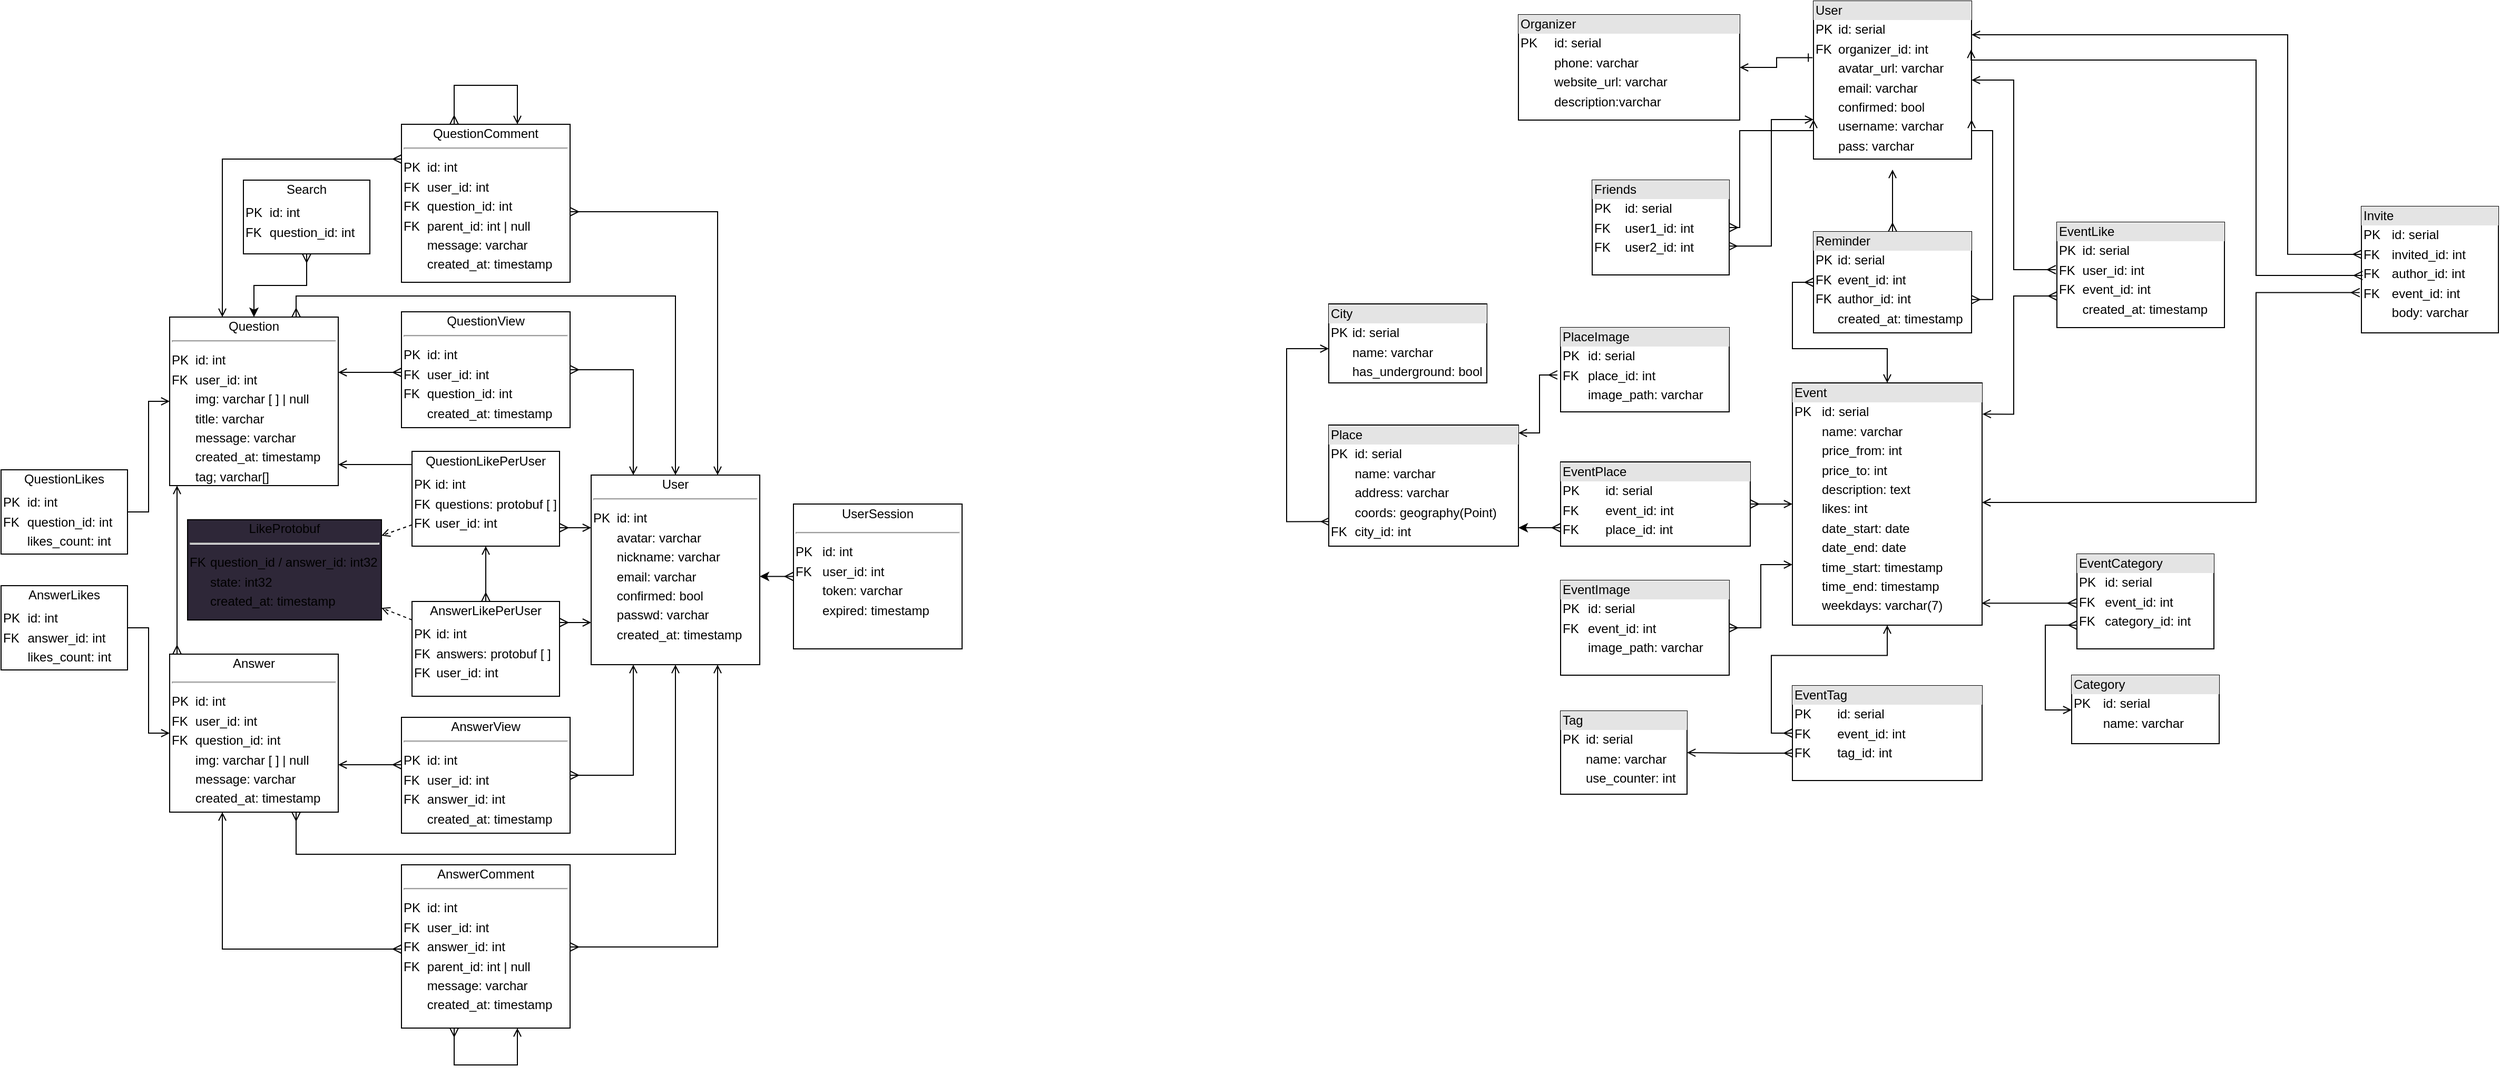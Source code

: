 <mxfile>
    <diagram id="Z2NH9QgplLm-bh9jb7h5" name="Page-1">
        <mxGraphModel dx="2248" dy="704" grid="0" gridSize="10" guides="1" tooltips="1" connect="1" arrows="1" fold="1" page="0" pageScale="1" pageWidth="827" pageHeight="1169" math="0" shadow="0">
            <root>
                <mxCell id="0"/>
                <mxCell id="1" parent="0"/>
                <mxCell id="UORpx-JSa-M0o2mjyyYB-40" style="edgeStyle=orthogonalEdgeStyle;rounded=0;orthogonalLoop=1;jettySize=auto;html=1;entryX=0;entryY=0.75;entryDx=0;entryDy=0;startArrow=ERmany;startFill=0;endArrow=open;endFill=0;exitX=0.994;exitY=0.696;exitDx=0;exitDy=0;labelBackgroundColor=none;fontColor=default;exitPerimeter=0;" parent="1" source="UORpx-JSa-M0o2mjyyYB-35" target="UORpx-JSa-M0o2mjyyYB-1" edge="1">
                    <mxGeometry relative="1" as="geometry">
                        <mxPoint x="1280" y="10" as="sourcePoint"/>
                    </mxGeometry>
                </mxCell>
                <mxCell id="UORpx-JSa-M0o2mjyyYB-1" value="&lt;div style=&quot;box-sizing:border-box;width:100%;background:#e4e4e4;padding:2px;&quot;&gt;User&lt;br&gt;&lt;/div&gt;&lt;table style=&quot;width:100%;font-size:1em;&quot; cellspacing=&quot;0&quot; cellpadding=&quot;2&quot;&gt;&lt;tbody&gt;&lt;tr&gt;&lt;td&gt;PK&lt;/td&gt;&lt;td&gt;id: serial&lt;br&gt;&lt;/td&gt;&lt;/tr&gt;&lt;tr&gt;&lt;td&gt;FK&lt;br&gt;&lt;/td&gt;&lt;td&gt;organizer_id: int&lt;br&gt;&lt;/td&gt;&lt;/tr&gt;&lt;tr&gt;&lt;td&gt;&lt;br&gt;&lt;/td&gt;&lt;td&gt;avatar_url: varchar&lt;br&gt;&lt;/td&gt;&lt;/tr&gt;&lt;tr&gt;&lt;td&gt;&lt;br&gt;&lt;/td&gt;&lt;td&gt;email: varchar&lt;br&gt;&lt;/td&gt;&lt;/tr&gt;&lt;tr&gt;&lt;td&gt;&lt;br&gt;&lt;/td&gt;&lt;td&gt;confirmed: bool&amp;nbsp;&lt;br&gt;&lt;/td&gt;&lt;/tr&gt;&lt;tr&gt;&lt;td&gt;&lt;br&gt;&lt;/td&gt;&lt;td&gt;username: varchar&lt;br&gt;&lt;/td&gt;&lt;/tr&gt;&lt;tr&gt;&lt;td&gt;&lt;span style=&quot;&quot;&gt; &lt;/span&gt;&lt;br&gt;&lt;/td&gt;&lt;td&gt;pass: varchar&lt;br&gt;&lt;/td&gt;&lt;/tr&gt;&lt;tr&gt;&lt;td&gt;&lt;/td&gt;&lt;td&gt;registered: timestamp&lt;/td&gt;&lt;/tr&gt;&lt;/tbody&gt;&lt;/table&gt;" style="verticalAlign=top;align=left;overflow=fill;html=1;rounded=0;glass=0;labelBackgroundColor=none;" parent="1" vertex="1">
                    <mxGeometry x="880" y="20" width="150" height="150" as="geometry"/>
                </mxCell>
                <mxCell id="UORpx-JSa-M0o2mjyyYB-15" style="edgeStyle=orthogonalEdgeStyle;rounded=0;orthogonalLoop=1;jettySize=auto;html=1;startArrow=ERmany;startFill=0;endArrow=open;endFill=0;labelBackgroundColor=none;fontColor=default;exitX=0.006;exitY=0.797;exitDx=0;exitDy=0;exitPerimeter=0;" parent="1" source="UORpx-JSa-M0o2mjyyYB-9" target="UORpx-JSa-M0o2mjyyYB-2" edge="1">
                    <mxGeometry relative="1" as="geometry">
                        <mxPoint x="580" y="360" as="sourcePoint"/>
                        <Array as="points">
                            <mxPoint x="380" y="514"/>
                            <mxPoint x="380" y="350"/>
                        </Array>
                    </mxGeometry>
                </mxCell>
                <mxCell id="UORpx-JSa-M0o2mjyyYB-2" value="&lt;div style=&quot;box-sizing:border-box;width:100%;background:#e4e4e4;padding:2px;&quot;&gt;City&lt;br&gt;&lt;/div&gt;&lt;table style=&quot;width:100%;font-size:1em;&quot; cellspacing=&quot;0&quot; cellpadding=&quot;2&quot;&gt;&lt;tbody&gt;&lt;tr&gt;&lt;td&gt;PK&lt;/td&gt;&lt;td&gt;id: serial&lt;br&gt;&lt;/td&gt;&lt;/tr&gt;&lt;tr&gt;&lt;td&gt;&lt;br&gt;&lt;/td&gt;&lt;td&gt;name: varchar&lt;br&gt;&lt;/td&gt;&lt;/tr&gt;&lt;tr&gt;&lt;td&gt;&lt;/td&gt;&lt;td&gt;has_underground: bool&lt;/td&gt;&lt;/tr&gt;&lt;/tbody&gt;&lt;/table&gt;" style="verticalAlign=top;align=left;overflow=fill;html=1;labelBackgroundColor=none;rounded=0;" parent="1" vertex="1">
                    <mxGeometry x="420" y="307.5" width="150" height="75" as="geometry"/>
                </mxCell>
                <mxCell id="UORpx-JSa-M0o2mjyyYB-3" value="&lt;div style=&quot;box-sizing:border-box;width:100%;background:#e4e4e4;padding:2px;&quot;&gt;Event&lt;br&gt;&lt;/div&gt;&lt;table style=&quot;width:100%;font-size:1em;&quot; cellspacing=&quot;0&quot; cellpadding=&quot;2&quot;&gt;&lt;tbody&gt;&lt;tr&gt;&lt;td&gt;PK&lt;/td&gt;&lt;td&gt;id: serial&lt;br&gt;&lt;/td&gt;&lt;/tr&gt;&lt;tr&gt;&lt;td&gt;&lt;/td&gt;&lt;td&gt;name: varchar&lt;br&gt;&lt;/td&gt;&lt;/tr&gt;&lt;tr&gt;&lt;td&gt;&lt;br&gt;&lt;/td&gt;&lt;td&gt;price_from: int&lt;/td&gt;&lt;/tr&gt;&lt;tr&gt;&lt;td&gt;&lt;br&gt;&lt;/td&gt;&lt;td&gt;price_to: int&lt;/td&gt;&lt;/tr&gt;&lt;tr&gt;&lt;td&gt;&lt;br&gt;&lt;/td&gt;&lt;td&gt;description: text&lt;br&gt;&lt;/td&gt;&lt;/tr&gt;&lt;tr&gt;&lt;td&gt;&lt;br&gt;&lt;/td&gt;&lt;td&gt;likes: int&lt;/td&gt;&lt;/tr&gt;&lt;tr&gt;&lt;td&gt;&lt;br&gt;&lt;/td&gt;&lt;td&gt;date_start: date&lt;/td&gt;&lt;/tr&gt;&lt;tr&gt;&lt;td&gt;&lt;br&gt;&lt;/td&gt;&lt;td&gt;date_end: date&lt;/td&gt;&lt;/tr&gt;&lt;tr&gt;&lt;td&gt;&lt;br&gt;&lt;/td&gt;&lt;td&gt;time_start: timestamp&lt;br&gt;&lt;/td&gt;&lt;/tr&gt;&lt;tr&gt;&lt;td&gt;&lt;br&gt;&lt;/td&gt;&lt;td&gt;time_end: timestamp&lt;br&gt;&lt;/td&gt;&lt;/tr&gt;&lt;tr&gt;&lt;td&gt;&lt;br&gt;&lt;/td&gt;&lt;td&gt;weekdays: varchar(7)&lt;br&gt;&lt;br&gt;&lt;/td&gt;&lt;/tr&gt;&lt;/tbody&gt;&lt;/table&gt;" style="verticalAlign=top;align=left;overflow=fill;html=1;labelBackgroundColor=none;rounded=0;" parent="1" vertex="1">
                    <mxGeometry x="860" y="382.5" width="180" height="230" as="geometry"/>
                </mxCell>
                <mxCell id="UORpx-JSa-M0o2mjyyYB-5" value="&lt;div style=&quot;box-sizing:border-box;width:100%;background:#e4e4e4;padding:2px;&quot;&gt;Tag&lt;br&gt;&lt;/div&gt;&lt;table style=&quot;width:100%;font-size:1em;&quot; cellspacing=&quot;0&quot; cellpadding=&quot;2&quot;&gt;&lt;tbody&gt;&lt;tr&gt;&lt;td&gt;PK&lt;/td&gt;&lt;td&gt;id: serial&lt;/td&gt;&lt;/tr&gt;&lt;tr&gt;&lt;td&gt;&lt;br&gt;&lt;/td&gt;&lt;td&gt;name: varchar&lt;br&gt;&lt;/td&gt;&lt;/tr&gt;&lt;tr&gt;&lt;td&gt;&lt;/td&gt;&lt;td&gt;use_counter: int&lt;/td&gt;&lt;/tr&gt;&lt;/tbody&gt;&lt;/table&gt;" style="verticalAlign=top;align=left;overflow=fill;html=1;labelBackgroundColor=none;rounded=0;" parent="1" vertex="1">
                    <mxGeometry x="640" y="694" width="120" height="79" as="geometry"/>
                </mxCell>
                <mxCell id="UORpx-JSa-M0o2mjyyYB-8" style="edgeStyle=orthogonalEdgeStyle;rounded=0;orthogonalLoop=1;jettySize=auto;html=1;endArrow=open;endFill=0;startArrow=ERmany;startFill=0;labelBackgroundColor=none;fontColor=default;exitX=0.002;exitY=0.711;exitDx=0;exitDy=0;exitPerimeter=0;" parent="1" source="UORpx-JSa-M0o2mjyyYB-6" target="UORpx-JSa-M0o2mjyyYB-5" edge="1">
                    <mxGeometry relative="1" as="geometry">
                        <mxPoint x="790" y="730" as="targetPoint"/>
                    </mxGeometry>
                </mxCell>
                <mxCell id="AmGJuAJiY_MiMAhc_wEO-8" style="edgeStyle=orthogonalEdgeStyle;rounded=0;orthogonalLoop=1;jettySize=auto;html=1;entryX=0.5;entryY=1;entryDx=0;entryDy=0;startArrow=ERmany;startFill=0;endArrow=open;endFill=0;labelBackgroundColor=none;fontColor=default;exitX=0;exitY=0.5;exitDx=0;exitDy=0;" parent="1" source="UORpx-JSa-M0o2mjyyYB-6" target="UORpx-JSa-M0o2mjyyYB-3" edge="1">
                    <mxGeometry relative="1" as="geometry"/>
                </mxCell>
                <mxCell id="UORpx-JSa-M0o2mjyyYB-6" value="&lt;div style=&quot;box-sizing:border-box;width:100%;background:#e4e4e4;padding:2px;&quot;&gt;EventTag&lt;br&gt;&lt;/div&gt;&lt;table style=&quot;width:100%;font-size:1em;&quot; cellspacing=&quot;0&quot; cellpadding=&quot;2&quot;&gt;&lt;tbody&gt;&lt;tr&gt;&lt;td&gt;PK&lt;/td&gt;&lt;td&gt;id: serial&lt;/td&gt;&lt;/tr&gt;&lt;tr&gt;&lt;td&gt;FK&lt;br&gt;&lt;/td&gt;&lt;td&gt;event_id: int&lt;br&gt;&lt;/td&gt;&lt;/tr&gt;&lt;tr&gt;&lt;td&gt;FK&lt;/td&gt;&lt;td&gt;tag_id: int&lt;br&gt;&lt;/td&gt;&lt;/tr&gt;&lt;/tbody&gt;&lt;/table&gt;" style="verticalAlign=top;align=left;overflow=fill;html=1;labelBackgroundColor=none;rounded=0;" parent="1" vertex="1">
                    <mxGeometry x="860" y="670" width="180" height="90" as="geometry"/>
                </mxCell>
                <mxCell id="UORpx-JSa-M0o2mjyyYB-9" value="&lt;div style=&quot;box-sizing:border-box;width:100%;background:#e4e4e4;padding:2px;&quot;&gt;Place&lt;br&gt;&lt;/div&gt;&lt;table style=&quot;width:100%;font-size:1em;&quot; cellspacing=&quot;0&quot; cellpadding=&quot;2&quot;&gt;&lt;tbody&gt;&lt;tr&gt;&lt;td&gt;PK&lt;/td&gt;&lt;td&gt;id: serial&lt;br&gt;&lt;/td&gt;&lt;/tr&gt;&lt;tr&gt;&lt;td&gt;&lt;br&gt;&lt;/td&gt;&lt;td&gt;name: varchar&lt;br&gt;&lt;/td&gt;&lt;/tr&gt;&lt;tr&gt;&lt;td&gt;&lt;br&gt;&lt;/td&gt;&lt;td&gt;address: varchar&lt;/td&gt;&lt;/tr&gt;&lt;tr&gt;&lt;td&gt;&lt;br&gt;&lt;/td&gt;&lt;td&gt;coords: geography(Point)&lt;/td&gt;&lt;/tr&gt;&lt;tr&gt;&lt;td&gt;FK&lt;/td&gt;&lt;td&gt;city_id: int&lt;br&gt;&lt;/td&gt;&lt;/tr&gt;&lt;/tbody&gt;&lt;/table&gt;" style="verticalAlign=top;align=left;overflow=fill;html=1;labelBackgroundColor=none;rounded=0;" parent="1" vertex="1">
                    <mxGeometry x="420" y="422.5" width="180" height="115" as="geometry"/>
                </mxCell>
                <mxCell id="UORpx-JSa-M0o2mjyyYB-12" style="edgeStyle=orthogonalEdgeStyle;rounded=0;orthogonalLoop=1;jettySize=auto;html=1;startArrow=ERmany;startFill=0;endArrow=open;endFill=0;labelBackgroundColor=none;fontColor=default;" parent="1" source="UORpx-JSa-M0o2mjyyYB-11" target="UORpx-JSa-M0o2mjyyYB-3" edge="1">
                    <mxGeometry relative="1" as="geometry">
                        <mxPoint x="860" y="498" as="targetPoint"/>
                        <Array as="points">
                            <mxPoint x="810" y="500"/>
                            <mxPoint x="810" y="500"/>
                        </Array>
                    </mxGeometry>
                </mxCell>
                <mxCell id="Lz2GWnVhdq5nOnWj7WOb-3" style="edgeStyle=orthogonalEdgeStyle;rounded=0;orthogonalLoop=1;jettySize=auto;html=1;startArrow=ERmany;startFill=0;" parent="1" source="UORpx-JSa-M0o2mjyyYB-11" target="UORpx-JSa-M0o2mjyyYB-9" edge="1">
                    <mxGeometry relative="1" as="geometry">
                        <Array as="points">
                            <mxPoint x="630" y="520"/>
                            <mxPoint x="630" y="520"/>
                        </Array>
                    </mxGeometry>
                </mxCell>
                <mxCell id="UORpx-JSa-M0o2mjyyYB-11" value="&lt;div style=&quot;box-sizing:border-box;width:100%;background:#e4e4e4;padding:2px;&quot;&gt;EventPlace&lt;br&gt;&lt;/div&gt;&lt;table style=&quot;width:100%;font-size:1em;&quot; cellspacing=&quot;0&quot; cellpadding=&quot;2&quot;&gt;&lt;tbody&gt;&lt;tr&gt;&lt;td&gt;PK&lt;/td&gt;&lt;td&gt;id: serial&lt;br&gt;&lt;/td&gt;&lt;/tr&gt;&lt;tr&gt;&lt;td&gt;FK&lt;/td&gt;&lt;td&gt;event_id: int&lt;/td&gt;&lt;/tr&gt;&lt;tr&gt;&lt;td&gt;FK&lt;br&gt;&lt;/td&gt;&lt;td&gt;place_id: int&lt;/td&gt;&lt;/tr&gt;&lt;/tbody&gt;&lt;/table&gt;" style="verticalAlign=top;align=left;overflow=fill;html=1;labelBackgroundColor=none;rounded=0;" parent="1" vertex="1">
                    <mxGeometry x="640" y="457.5" width="180" height="80" as="geometry"/>
                </mxCell>
                <mxCell id="UORpx-JSa-M0o2mjyyYB-29" style="edgeStyle=orthogonalEdgeStyle;rounded=0;orthogonalLoop=1;jettySize=auto;html=1;startArrow=ERone;startFill=0;endArrow=open;endFill=0;labelBackgroundColor=none;fontColor=default;exitX=-0.006;exitY=0.358;exitDx=0;exitDy=0;exitPerimeter=0;" parent="1" source="UORpx-JSa-M0o2mjyyYB-1" target="UORpx-JSa-M0o2mjyyYB-16" edge="1">
                    <mxGeometry relative="1" as="geometry">
                        <mxPoint x="860" y="80" as="sourcePoint"/>
                    </mxGeometry>
                </mxCell>
                <mxCell id="UORpx-JSa-M0o2mjyyYB-16" value="&lt;div style=&quot;box-sizing:border-box;width:100%;background:#e4e4e4;padding:2px;&quot;&gt;Organizer&lt;br&gt;&lt;/div&gt;&lt;table style=&quot;width:100%;font-size:1em;&quot; cellspacing=&quot;0&quot; cellpadding=&quot;2&quot;&gt;&lt;tbody&gt;&lt;tr&gt;&lt;td&gt;PK&lt;/td&gt;&lt;td&gt;id: serial&lt;/td&gt;&lt;/tr&gt;&lt;tr&gt;&lt;td&gt;&lt;br&gt;&lt;/td&gt;&lt;td&gt;phone: varchar&lt;br&gt;&lt;/td&gt;&lt;/tr&gt;&lt;tr&gt;&lt;td&gt;&lt;br&gt;&lt;/td&gt;&lt;td&gt;website_url: varchar&lt;br&gt;&lt;/td&gt;&lt;/tr&gt;&lt;tr&gt;&lt;td&gt;&lt;br&gt;&lt;/td&gt;&lt;td&gt;description:varchar&lt;/td&gt;&lt;/tr&gt;&lt;/tbody&gt;&lt;/table&gt;" style="verticalAlign=top;align=left;overflow=fill;html=1;rounded=0;glass=0;labelBackgroundColor=none;" parent="1" vertex="1">
                    <mxGeometry x="600" y="33" width="210" height="100" as="geometry"/>
                </mxCell>
                <mxCell id="UORpx-JSa-M0o2mjyyYB-33" style="edgeStyle=orthogonalEdgeStyle;rounded=0;orthogonalLoop=1;jettySize=auto;html=1;startArrow=ERmany;startFill=0;endArrow=open;endFill=0;exitX=0.002;exitY=0.362;exitDx=0;exitDy=0;labelBackgroundColor=none;fontColor=default;exitPerimeter=0;" parent="1" edge="1">
                    <mxGeometry relative="1" as="geometry">
                        <Array as="points">
                            <mxPoint x="1330" y="260"/>
                            <mxPoint x="1330" y="52"/>
                        </Array>
                        <mxPoint x="1030" y="52" as="targetPoint"/>
                        <mxPoint x="1400.26" y="260.44" as="sourcePoint"/>
                    </mxGeometry>
                </mxCell>
                <mxCell id="Kl-gtqgIzLDtvakjl0mN-1" style="edgeStyle=elbowEdgeStyle;rounded=0;orthogonalLoop=1;jettySize=auto;elbow=vertical;html=1;exitX=0.5;exitY=1;exitDx=0;exitDy=0;labelBackgroundColor=none;fontColor=default;" parent="1" source="UORpx-JSa-M0o2mjyyYB-32" edge="1">
                    <mxGeometry relative="1" as="geometry"/>
                </mxCell>
                <mxCell id="UAKl89XG-aECr-oeHmfS-2" style="edgeStyle=orthogonalEdgeStyle;rounded=0;orthogonalLoop=1;jettySize=auto;html=1;endArrow=open;endFill=0;startArrow=ERmany;startFill=0;exitX=-0.012;exitY=0.69;exitDx=0;exitDy=0;exitPerimeter=0;" parent="1" edge="1">
                    <mxGeometry relative="1" as="geometry">
                        <mxPoint x="1040" y="496.0" as="targetPoint"/>
                        <mxPoint x="1398.44" y="296.8" as="sourcePoint"/>
                        <Array as="points">
                            <mxPoint x="1300" y="297"/>
                            <mxPoint x="1300" y="496"/>
                        </Array>
                    </mxGeometry>
                </mxCell>
                <mxCell id="UORpx-JSa-M0o2mjyyYB-32" value="&lt;div style=&quot;box-sizing:border-box;width:100%;background:#e4e4e4;padding:2px;&quot;&gt;Invite&lt;br&gt;&lt;/div&gt;&lt;table style=&quot;width:100%;font-size:1em;&quot; cellspacing=&quot;0&quot; cellpadding=&quot;2&quot;&gt;&lt;tbody&gt;&lt;tr&gt;&lt;td&gt;PK&lt;/td&gt;&lt;td&gt;id: serial&lt;br&gt;&lt;/td&gt;&lt;/tr&gt;&lt;tr&gt;&lt;td&gt;&lt;span style=&quot;&quot;&gt;&lt;/span&gt;FK&lt;/td&gt;&lt;td&gt;invited_id: int&lt;br&gt;&lt;/td&gt;&lt;/tr&gt;&lt;tr&gt;&lt;td&gt;FK&lt;/td&gt;&lt;td&gt;author_id: int&lt;br&gt;&lt;/td&gt;&lt;/tr&gt;&lt;tr&gt;&lt;td&gt;FK&lt;br&gt;&lt;/td&gt;&lt;td&gt;event_id: int&lt;br&gt;&lt;/td&gt;&lt;/tr&gt;&lt;tr&gt;&lt;td&gt;&lt;br&gt;&lt;/td&gt;&lt;td&gt;body: varchar&lt;/td&gt;&lt;/tr&gt;&lt;tr&gt;&lt;td&gt;&lt;/td&gt;&lt;td&gt;&lt;br&gt;&lt;/td&gt;&lt;/tr&gt;&lt;/tbody&gt;&lt;/table&gt;" style="verticalAlign=top;align=left;overflow=fill;html=1;rounded=0;glass=0;labelBackgroundColor=none;" parent="1" vertex="1">
                    <mxGeometry x="1400" y="215" width="130" height="120" as="geometry"/>
                </mxCell>
                <mxCell id="UORpx-JSa-M0o2mjyyYB-35" value="&lt;div style=&quot;box-sizing:border-box;width:100%;background:#e4e4e4;padding:2px;&quot;&gt;Friends&lt;br&gt;&lt;/div&gt;&lt;table style=&quot;width:100%;font-size:1em;&quot; cellspacing=&quot;0&quot; cellpadding=&quot;2&quot;&gt;&lt;tbody&gt;&lt;tr&gt;&lt;td&gt;PK&lt;/td&gt;&lt;td&gt;id: serial&lt;br&gt;&lt;/td&gt;&lt;/tr&gt;&lt;tr&gt;&lt;td&gt;FK&lt;/td&gt;&lt;td&gt;user1_id: int&lt;br&gt;&lt;/td&gt;&lt;/tr&gt;&lt;tr&gt;&lt;td&gt;FK&lt;/td&gt;&lt;td&gt;user2_id: int&lt;br&gt;&lt;/td&gt;&lt;/tr&gt;&lt;/tbody&gt;&lt;/table&gt;" style="verticalAlign=top;align=left;overflow=fill;html=1;rounded=0;glass=0;labelBackgroundColor=none;" parent="1" vertex="1">
                    <mxGeometry x="670" y="190" width="130" height="90" as="geometry"/>
                </mxCell>
                <mxCell id="UORpx-JSa-M0o2mjyyYB-45" style="rounded=0;orthogonalLoop=1;jettySize=auto;html=1;startArrow=ERmany;startFill=0;endArrow=open;endFill=0;exitX=0.5;exitY=0;exitDx=0;exitDy=0;edgeStyle=orthogonalEdgeStyle;labelBackgroundColor=none;fontColor=default;" parent="1" source="UORpx-JSa-M0o2mjyyYB-44" edge="1">
                    <mxGeometry relative="1" as="geometry">
                        <mxPoint x="955" y="180" as="targetPoint"/>
                        <Array as="points">
                            <mxPoint x="955" y="180"/>
                        </Array>
                    </mxGeometry>
                </mxCell>
                <mxCell id="UORpx-JSa-M0o2mjyyYB-44" value="&lt;div style=&quot;box-sizing:border-box;width:100%;background:#e4e4e4;padding:2px;&quot;&gt;Reminder&lt;br&gt;&lt;/div&gt;&lt;table style=&quot;width:100%;font-size:1em;&quot; cellspacing=&quot;0&quot; cellpadding=&quot;2&quot;&gt;&lt;tbody&gt;&lt;tr&gt;&lt;td&gt;PK&lt;/td&gt;&lt;td&gt;id: serial&lt;br&gt;&lt;/td&gt;&lt;/tr&gt;&lt;tr&gt;&lt;td&gt;&lt;span style=&quot;&quot;&gt;&lt;/span&gt;FK&lt;/td&gt;&lt;td&gt;event_id: int&lt;br&gt;&lt;/td&gt;&lt;/tr&gt;&lt;tr&gt;&lt;td&gt;FK&lt;/td&gt;&lt;td&gt;author_id: int&lt;br&gt;&lt;/td&gt;&lt;/tr&gt;&lt;tr&gt;&lt;td&gt;&lt;br&gt;&lt;/td&gt;&lt;td&gt;created_at: timestamp&lt;br&gt;&lt;/td&gt;&lt;/tr&gt;&lt;/tbody&gt;&lt;/table&gt;" style="verticalAlign=top;align=left;overflow=fill;html=1;rounded=0;glass=0;labelBackgroundColor=none;" parent="1" vertex="1">
                    <mxGeometry x="880" y="239" width="150" height="96" as="geometry"/>
                </mxCell>
                <mxCell id="SqX-natfKb1UP9LNarqj-1" value="&lt;div style=&quot;box-sizing:border-box;width:100%;background:#e4e4e4;padding:2px;&quot;&gt;Category&lt;/div&gt;&lt;table style=&quot;width:100%;font-size:1em;&quot; cellspacing=&quot;0&quot; cellpadding=&quot;2&quot;&gt;&lt;tbody&gt;&lt;tr&gt;&lt;td&gt;PK&lt;/td&gt;&lt;td&gt;id: serial&lt;/td&gt;&lt;/tr&gt;&lt;tr&gt;&lt;td&gt;&lt;br&gt;&lt;/td&gt;&lt;td&gt;name: varchar&lt;br&gt;&lt;br&gt;&lt;/td&gt;&lt;/tr&gt;&lt;tr&gt;&lt;td&gt;&lt;/td&gt;&lt;td&gt;&lt;br&gt;&lt;/td&gt;&lt;/tr&gt;&lt;/tbody&gt;&lt;/table&gt;" style="verticalAlign=top;align=left;overflow=fill;html=1;labelBackgroundColor=none;rounded=0;" parent="1" vertex="1">
                    <mxGeometry x="1125" y="660" width="140" height="65" as="geometry"/>
                </mxCell>
                <mxCell id="SqX-natfKb1UP9LNarqj-4" value="&lt;div style=&quot;box-sizing:border-box;width:100%;background:#e4e4e4;padding:2px;&quot;&gt;EventLike&lt;br&gt;&lt;/div&gt;&lt;table style=&quot;width:100%;font-size:1em;&quot; cellspacing=&quot;0&quot; cellpadding=&quot;2&quot;&gt;&lt;tbody&gt;&lt;tr&gt;&lt;td&gt;PK&lt;/td&gt;&lt;td&gt;id: serial&lt;br&gt;&lt;/td&gt;&lt;/tr&gt;&lt;tr&gt;&lt;td&gt;FK&lt;span style=&quot;&quot;&gt; &lt;/span&gt;&lt;br&gt;&lt;/td&gt;&lt;td&gt;user_id: int&lt;br&gt;&lt;/td&gt;&lt;/tr&gt;&lt;tr&gt;&lt;td&gt;FK&lt;/td&gt;&lt;td&gt;event_id: int&lt;br&gt;&lt;/td&gt;&lt;/tr&gt;&lt;tr&gt;&lt;td&gt;&lt;/td&gt;&lt;td&gt;created_at: timestamp&lt;/td&gt;&lt;/tr&gt;&lt;/tbody&gt;&lt;/table&gt;" style="verticalAlign=top;align=left;overflow=fill;html=1;rounded=0;glass=0;labelBackgroundColor=none;" parent="1" vertex="1">
                    <mxGeometry x="1111" y="230" width="159" height="100" as="geometry"/>
                </mxCell>
                <mxCell id="SqX-natfKb1UP9LNarqj-6" style="rounded=0;orthogonalLoop=1;jettySize=auto;html=1;startArrow=ERmany;startFill=0;endArrow=open;endFill=0;edgeStyle=orthogonalEdgeStyle;labelBackgroundColor=none;fontColor=default;" parent="1" target="UORpx-JSa-M0o2mjyyYB-1" edge="1">
                    <mxGeometry relative="1" as="geometry">
                        <mxPoint x="1025" y="107.5" as="targetPoint"/>
                        <mxPoint x="1110" y="275" as="sourcePoint"/>
                        <Array as="points">
                            <mxPoint x="1070" y="275"/>
                            <mxPoint x="1070" y="95"/>
                        </Array>
                    </mxGeometry>
                </mxCell>
                <mxCell id="SqX-natfKb1UP9LNarqj-7" style="rounded=0;orthogonalLoop=1;jettySize=auto;html=1;startArrow=ERmany;startFill=0;endArrow=open;endFill=0;labelBackgroundColor=none;fontColor=default;exitX=0;exitY=0.7;exitDx=0;exitDy=0;exitPerimeter=0;entryX=1.002;entryY=0.129;entryDx=0;entryDy=0;entryPerimeter=0;edgeStyle=orthogonalEdgeStyle;" parent="1" source="SqX-natfKb1UP9LNarqj-4" target="UORpx-JSa-M0o2mjyyYB-3" edge="1">
                    <mxGeometry relative="1" as="geometry">
                        <mxPoint x="1465" y="343" as="sourcePoint"/>
                        <mxPoint x="1090" y="410" as="targetPoint"/>
                        <Array as="points">
                            <mxPoint x="1070" y="300"/>
                            <mxPoint x="1070" y="412"/>
                        </Array>
                    </mxGeometry>
                </mxCell>
                <mxCell id="AmGJuAJiY_MiMAhc_wEO-4" style="edgeStyle=orthogonalEdgeStyle;rounded=0;orthogonalLoop=1;jettySize=auto;html=1;entryX=0;entryY=0.5;entryDx=0;entryDy=0;startArrow=ERmany;startFill=0;endArrow=open;endFill=0;labelBackgroundColor=none;fontColor=default;exitX=0;exitY=0.75;exitDx=0;exitDy=0;" parent="1" source="AmGJuAJiY_MiMAhc_wEO-3" target="SqX-natfKb1UP9LNarqj-1" edge="1">
                    <mxGeometry relative="1" as="geometry">
                        <Array as="points">
                            <mxPoint x="1100" y="613"/>
                            <mxPoint x="1100" y="693"/>
                            <mxPoint x="1125" y="693"/>
                        </Array>
                    </mxGeometry>
                </mxCell>
                <mxCell id="AmGJuAJiY_MiMAhc_wEO-5" style="edgeStyle=orthogonalEdgeStyle;rounded=0;orthogonalLoop=1;jettySize=auto;html=1;entryX=0.997;entryY=0.909;entryDx=0;entryDy=0;startArrow=ERmany;startFill=0;endArrow=open;endFill=0;entryPerimeter=0;exitX=-0.005;exitY=0.518;exitDx=0;exitDy=0;exitPerimeter=0;labelBackgroundColor=none;fontColor=default;" parent="1" source="AmGJuAJiY_MiMAhc_wEO-3" target="UORpx-JSa-M0o2mjyyYB-3" edge="1">
                    <mxGeometry relative="1" as="geometry"/>
                </mxCell>
                <mxCell id="AmGJuAJiY_MiMAhc_wEO-3" value="&lt;div style=&quot;box-sizing:border-box;width:100%;background:#e4e4e4;padding:2px;&quot;&gt;EventCategory&lt;br&gt;&lt;/div&gt;&lt;table style=&quot;width:100%;font-size:1em;&quot; cellspacing=&quot;0&quot; cellpadding=&quot;2&quot;&gt;&lt;tbody&gt;&lt;tr&gt;&lt;td&gt;PK&lt;/td&gt;&lt;td&gt;id: serial&lt;/td&gt;&lt;/tr&gt;&lt;tr&gt;&lt;td&gt;FK&lt;span style=&quot;&quot;&gt; &lt;/span&gt;&lt;br&gt;&lt;/td&gt;&lt;td&gt;event_id: int&lt;br&gt;&lt;/td&gt;&lt;/tr&gt;&lt;tr&gt;&lt;td&gt;FK&lt;/td&gt;&lt;td&gt;category_id: int&lt;br&gt;&lt;/td&gt;&lt;/tr&gt;&lt;tr&gt;&lt;td&gt;&lt;/td&gt;&lt;td&gt;&lt;br&gt;&lt;/td&gt;&lt;/tr&gt;&lt;/tbody&gt;&lt;/table&gt;" style="verticalAlign=top;align=left;overflow=fill;html=1;rounded=0;glass=0;labelBackgroundColor=none;" parent="1" vertex="1">
                    <mxGeometry x="1130" y="545" width="130" height="90" as="geometry"/>
                </mxCell>
                <mxCell id="cCI4uhZO14Cr2zKKBf9H-2" style="edgeStyle=orthogonalEdgeStyle;rounded=0;orthogonalLoop=1;jettySize=auto;html=1;entryX=0;entryY=0.75;entryDx=0;entryDy=0;startArrow=ERmany;startFill=0;endArrow=open;endFill=0;labelBackgroundColor=none;fontColor=default;exitX=1;exitY=0.5;exitDx=0;exitDy=0;" parent="1" source="cCI4uhZO14Cr2zKKBf9H-1" target="UORpx-JSa-M0o2mjyyYB-3" edge="1">
                    <mxGeometry relative="1" as="geometry">
                        <mxPoint x="580" y="560" as="sourcePoint"/>
                    </mxGeometry>
                </mxCell>
                <mxCell id="cCI4uhZO14Cr2zKKBf9H-1" value="&lt;div style=&quot;box-sizing:border-box;width:100%;background:#e4e4e4;padding:2px;&quot;&gt;EventImage&lt;br&gt;&lt;/div&gt;&lt;table style=&quot;width:100%;font-size:1em;&quot; cellspacing=&quot;0&quot; cellpadding=&quot;2&quot;&gt;&lt;tbody&gt;&lt;tr&gt;&lt;td&gt;PK&lt;/td&gt;&lt;td&gt;id: serial&lt;br&gt;&lt;/td&gt;&lt;/tr&gt;&lt;tr&gt;&lt;td&gt;FK&lt;br&gt;&lt;/td&gt;&lt;td&gt;event_id: int&lt;br&gt;&lt;/td&gt;&lt;/tr&gt;&lt;tr&gt;&lt;td&gt;&lt;br&gt;&lt;/td&gt;&lt;td&gt;image_path: varchar&lt;br&gt;&lt;/td&gt;&lt;/tr&gt;&lt;tr&gt;&lt;td&gt;&lt;/td&gt;&lt;td&gt;&lt;br&gt;&lt;/td&gt;&lt;/tr&gt;&lt;/tbody&gt;&lt;/table&gt;" style="verticalAlign=top;align=left;overflow=fill;html=1;rounded=0;glass=0;labelBackgroundColor=none;" parent="1" vertex="1">
                    <mxGeometry x="640" y="570" width="160" height="90" as="geometry"/>
                </mxCell>
                <mxCell id="cCI4uhZO14Cr2zKKBf9H-4" style="edgeStyle=orthogonalEdgeStyle;rounded=0;orthogonalLoop=1;jettySize=auto;html=1;startArrow=ERmany;startFill=0;endArrow=open;endFill=0;labelBackgroundColor=none;fontColor=default;exitX=-0.019;exitY=0.562;exitDx=0;exitDy=0;exitPerimeter=0;" parent="1" source="cCI4uhZO14Cr2zKKBf9H-3" target="UORpx-JSa-M0o2mjyyYB-9" edge="1">
                    <mxGeometry relative="1" as="geometry">
                        <Array as="points">
                            <mxPoint x="620" y="375"/>
                            <mxPoint x="620" y="430"/>
                        </Array>
                    </mxGeometry>
                </mxCell>
                <mxCell id="cCI4uhZO14Cr2zKKBf9H-3" value="&lt;div style=&quot;box-sizing:border-box;width:100%;background:#e4e4e4;padding:2px;&quot;&gt;PlaceImage&lt;br&gt;&lt;/div&gt;&lt;table style=&quot;width:100%;font-size:1em;&quot; cellspacing=&quot;0&quot; cellpadding=&quot;2&quot;&gt;&lt;tbody&gt;&lt;tr&gt;&lt;td&gt;PK&lt;/td&gt;&lt;td&gt;id: serial&lt;br&gt;&lt;/td&gt;&lt;/tr&gt;&lt;tr&gt;&lt;td&gt;FK&lt;br&gt;&lt;/td&gt;&lt;td&gt;place_id: int&lt;br&gt;&lt;/td&gt;&lt;/tr&gt;&lt;tr&gt;&lt;td&gt;&lt;br&gt;&lt;/td&gt;&lt;td&gt;image_path: varchar&lt;br&gt;&lt;/td&gt;&lt;/tr&gt;&lt;tr&gt;&lt;td&gt;&lt;/td&gt;&lt;td&gt;&lt;br&gt;&lt;/td&gt;&lt;/tr&gt;&lt;/tbody&gt;&lt;/table&gt;" style="verticalAlign=top;align=left;overflow=fill;html=1;rounded=0;glass=0;labelBackgroundColor=none;" parent="1" vertex="1">
                    <mxGeometry x="640" y="330" width="160" height="80" as="geometry"/>
                </mxCell>
                <mxCell id="RCDvZWr6oNQ4zKcIw3mU-1" style="edgeStyle=orthogonalEdgeStyle;rounded=0;orthogonalLoop=1;jettySize=auto;html=1;startArrow=ERmany;startFill=0;endArrow=open;endFill=0;exitX=1;exitY=0.5;exitDx=0;exitDy=0;labelBackgroundColor=none;fontColor=default;entryX=0;entryY=0.75;entryDx=0;entryDy=0;" parent="1" source="UORpx-JSa-M0o2mjyyYB-35" target="UORpx-JSa-M0o2mjyyYB-1" edge="1">
                    <mxGeometry relative="1" as="geometry">
                        <mxPoint x="670" y="246.99" as="sourcePoint"/>
                        <mxPoint x="880" y="150.5" as="targetPoint"/>
                        <Array as="points">
                            <mxPoint x="810" y="235"/>
                            <mxPoint x="810" y="143"/>
                        </Array>
                    </mxGeometry>
                </mxCell>
                <mxCell id="RCDvZWr6oNQ4zKcIw3mU-4" style="edgeStyle=orthogonalEdgeStyle;rounded=0;orthogonalLoop=1;jettySize=auto;html=1;startArrow=ERmany;startFill=0;endArrow=open;endFill=0;exitX=0.008;exitY=0.546;exitDx=0;exitDy=0;labelBackgroundColor=none;fontColor=default;exitPerimeter=0;entryX=0.997;entryY=0.307;entryDx=0;entryDy=0;entryPerimeter=0;" parent="1" source="UORpx-JSa-M0o2mjyyYB-32" target="UORpx-JSa-M0o2mjyyYB-1" edge="1">
                    <mxGeometry relative="1" as="geometry">
                        <Array as="points">
                            <mxPoint x="1300" y="281"/>
                            <mxPoint x="1300" y="76"/>
                        </Array>
                        <mxPoint x="1025" y="70" as="targetPoint"/>
                        <mxPoint x="1370" y="268" as="sourcePoint"/>
                    </mxGeometry>
                </mxCell>
                <mxCell id="UAKl89XG-aECr-oeHmfS-5" style="rounded=0;orthogonalLoop=1;jettySize=auto;html=1;startArrow=ERmany;startFill=0;endArrow=open;endFill=0;labelBackgroundColor=none;fontColor=default;exitX=0;exitY=0.5;exitDx=0;exitDy=0;entryX=0.5;entryY=0;entryDx=0;entryDy=0;edgeStyle=orthogonalEdgeStyle;" parent="1" source="UORpx-JSa-M0o2mjyyYB-44" target="UORpx-JSa-M0o2mjyyYB-3" edge="1">
                    <mxGeometry relative="1" as="geometry">
                        <mxPoint x="880" y="260" as="sourcePoint"/>
                        <mxPoint x="809" y="372" as="targetPoint"/>
                        <Array as="points">
                            <mxPoint x="860" y="287"/>
                            <mxPoint x="860" y="350"/>
                            <mxPoint x="950" y="350"/>
                        </Array>
                    </mxGeometry>
                </mxCell>
                <mxCell id="UAKl89XG-aECr-oeHmfS-8" style="rounded=0;orthogonalLoop=1;jettySize=auto;html=1;startArrow=ERmany;startFill=0;endArrow=open;endFill=0;labelBackgroundColor=none;fontColor=default;edgeStyle=orthogonalEdgeStyle;entryX=1;entryY=0.75;entryDx=0;entryDy=0;exitX=0.999;exitY=0.671;exitDx=0;exitDy=0;exitPerimeter=0;" parent="1" source="UORpx-JSa-M0o2mjyyYB-44" target="UORpx-JSa-M0o2mjyyYB-1" edge="1">
                    <mxGeometry relative="1" as="geometry">
                        <mxPoint x="1040" y="300" as="sourcePoint"/>
                        <mxPoint x="1050" y="210" as="targetPoint"/>
                        <Array as="points">
                            <mxPoint x="1030" y="303"/>
                            <mxPoint x="1050" y="303"/>
                            <mxPoint x="1050" y="143"/>
                        </Array>
                    </mxGeometry>
                </mxCell>
                <mxCell id="54" style="edgeStyle=elbowEdgeStyle;rounded=0;html=1;endArrow=ERmany;endFill=0;startArrow=open;startFill=0;" parent="1" source="3" target="50" edge="1">
                    <mxGeometry relative="1" as="geometry">
                        <Array as="points">
                            <mxPoint x="-300" y="520"/>
                            <mxPoint x="-220" y="310"/>
                            <mxPoint x="-220" y="360"/>
                            <mxPoint x="-470" y="520"/>
                        </Array>
                    </mxGeometry>
                </mxCell>
                <mxCell id="3" value="&lt;div style=&quot;text-align: center; box-sizing: border-box; width: 100%; background-image: initial; background-position: initial; background-size: initial; background-repeat: initial; background-attachment: initial; background-origin: initial; background-clip: initial; padding: 2px;&quot;&gt;User&lt;br&gt;&lt;hr&gt;&lt;/div&gt;&lt;table style=&quot;width:100%;font-size:1em;&quot; cellspacing=&quot;0&quot; cellpadding=&quot;2&quot;&gt;&lt;tbody&gt;&lt;tr&gt;&lt;td&gt;PK&lt;/td&gt;&lt;td&gt;id: int&lt;br&gt;&lt;/td&gt;&lt;/tr&gt;&lt;tr&gt;&lt;td&gt;&lt;br&gt;&lt;/td&gt;&lt;td&gt;avatar: varchar&lt;/td&gt;&lt;/tr&gt;&lt;tr&gt;&lt;td&gt;&lt;br&gt;&lt;/td&gt;&lt;td&gt;nickname: varchar&lt;br&gt;&lt;/td&gt;&lt;/tr&gt;&lt;tr&gt;&lt;td&gt;&lt;br&gt;&lt;/td&gt;&lt;td&gt;email: varchar&lt;br&gt;&lt;/td&gt;&lt;/tr&gt;&lt;tr&gt;&lt;td&gt;&lt;br&gt;&lt;/td&gt;&lt;td&gt;confirmed: bool&lt;br&gt;&lt;/td&gt;&lt;/tr&gt;&lt;tr&gt;&lt;td&gt;&lt;br&gt;&lt;/td&gt;&lt;td&gt;passwd: varchar&lt;br&gt;&lt;/td&gt;&lt;/tr&gt;&lt;tr&gt;&lt;td&gt;&lt;br&gt;&lt;/td&gt;&lt;td&gt;created_at: timestamp&lt;/td&gt;&lt;/tr&gt;&lt;/tbody&gt;&lt;/table&gt;" style="verticalAlign=top;align=left;overflow=fill;html=1;rounded=0;glass=0;labelBackgroundColor=none;" parent="1" vertex="1">
                    <mxGeometry x="-280" y="470" width="160" height="180" as="geometry"/>
                </mxCell>
                <mxCell id="10" style="edgeStyle=elbowEdgeStyle;html=1;fontSize=17;startArrow=ERmany;startFill=0;elbow=vertical;rounded=0;endArrow=open;endFill=0;" parent="1" source="9" target="3" edge="1">
                    <mxGeometry relative="1" as="geometry">
                        <Array as="points">
                            <mxPoint x="-560" y="300"/>
                            <mxPoint x="-350" y="300"/>
                            <mxPoint x="-180" y="330"/>
                            <mxPoint x="10" y="360"/>
                            <mxPoint x="-570" y="530"/>
                            <mxPoint x="-570" y="520"/>
                            <mxPoint x="-570" y="530"/>
                            <mxPoint x="-560" y="530"/>
                        </Array>
                    </mxGeometry>
                </mxCell>
                <mxCell id="9" value="&lt;div style=&quot;text-align: center; box-sizing: border-box; width: 100%; background-image: initial; background-position: initial; background-size: initial; background-repeat: initial; background-attachment: initial; background-origin: initial; background-clip: initial; padding: 2px;&quot;&gt;Question&lt;br&gt;&lt;hr&gt;&lt;/div&gt;&lt;table style=&quot;width:100%;font-size:1em;&quot; cellspacing=&quot;0&quot; cellpadding=&quot;2&quot;&gt;&lt;tbody&gt;&lt;tr&gt;&lt;td&gt;PK&lt;/td&gt;&lt;td&gt;id: int&lt;br&gt;&lt;/td&gt;&lt;/tr&gt;&lt;tr&gt;&lt;td&gt;FK&lt;/td&gt;&lt;td&gt;user_id: int&lt;/td&gt;&lt;/tr&gt;&lt;tr&gt;&lt;td&gt;&lt;br&gt;&lt;/td&gt;&lt;td&gt;img: varchar [ ] | null&lt;/td&gt;&lt;/tr&gt;&lt;tr&gt;&lt;td&gt;&lt;br&gt;&lt;/td&gt;&lt;td&gt;title: varchar&lt;/td&gt;&lt;/tr&gt;&lt;tr&gt;&lt;td&gt;&lt;br&gt;&lt;/td&gt;&lt;td&gt;message: varchar&lt;br&gt;&lt;/td&gt;&lt;/tr&gt;&lt;tr&gt;&lt;td&gt;&lt;br&gt;&lt;/td&gt;&lt;td&gt;created_at: timestamp&lt;br&gt;&lt;/td&gt;&lt;/tr&gt;&lt;tr&gt;&lt;td&gt;&lt;br&gt;&lt;/td&gt;&lt;td&gt;tag; varchar[]&lt;/td&gt;&lt;/tr&gt;&lt;/tbody&gt;&lt;/table&gt;" style="verticalAlign=top;align=left;overflow=fill;html=1;rounded=0;glass=0;labelBackgroundColor=none;" parent="1" vertex="1">
                    <mxGeometry x="-680" y="320" width="160" height="160" as="geometry"/>
                </mxCell>
                <mxCell id="12" style="edgeStyle=elbowEdgeStyle;html=1;fontSize=17;startArrow=ERmany;startFill=0;endSize=6;jumpSize=6;rounded=0;endArrow=open;endFill=0;elbow=vertical;" parent="1" source="11" target="3" edge="1">
                    <mxGeometry relative="1" as="geometry">
                        <Array as="points">
                            <mxPoint x="-560" y="830"/>
                            <mxPoint x="-380" y="825"/>
                            <mxPoint x="-320" y="830"/>
                            <mxPoint x="-570" y="590"/>
                            <mxPoint x="-550" y="590"/>
                            <mxPoint x="-340" y="600"/>
                        </Array>
                    </mxGeometry>
                </mxCell>
                <mxCell id="13" style="edgeStyle=elbowEdgeStyle;rounded=0;jumpSize=6;html=1;fontSize=17;startArrow=ERmany;startFill=0;endSize=6;endArrow=open;endFill=0;" parent="1" source="11" target="9" edge="1">
                    <mxGeometry relative="1" as="geometry">
                        <Array as="points">
                            <mxPoint x="-673" y="581"/>
                            <mxPoint x="-660" y="560"/>
                            <mxPoint x="-810" y="400"/>
                            <mxPoint x="-820" y="570"/>
                            <mxPoint x="-600" y="550"/>
                            <mxPoint x="-560" y="630"/>
                        </Array>
                    </mxGeometry>
                </mxCell>
                <mxCell id="11" value="&lt;div style=&quot;text-align: center; box-sizing: border-box; width: 100%; background-image: initial; background-position: initial; background-size: initial; background-repeat: initial; background-attachment: initial; background-origin: initial; background-clip: initial; padding: 2px;&quot;&gt;Answer&lt;/div&gt;&lt;div style=&quot;text-align: center; box-sizing: border-box; width: 100%; background-image: initial; background-position: initial; background-size: initial; background-repeat: initial; background-attachment: initial; background-origin: initial; background-clip: initial; padding: 2px;&quot;&gt;&lt;hr&gt;&lt;/div&gt;&lt;table style=&quot;width:100%;font-size:1em;&quot; cellspacing=&quot;0&quot; cellpadding=&quot;2&quot;&gt;&lt;tbody&gt;&lt;tr&gt;&lt;td&gt;PK&lt;/td&gt;&lt;td&gt;id: int&lt;br&gt;&lt;/td&gt;&lt;/tr&gt;&lt;tr&gt;&lt;td&gt;FK&lt;/td&gt;&lt;td&gt;user_id: int&lt;/td&gt;&lt;/tr&gt;&lt;tr&gt;&lt;td&gt;FK&lt;/td&gt;&lt;td&gt;question_id: int&lt;/td&gt;&lt;/tr&gt;&lt;tr&gt;&lt;td&gt;&lt;br&gt;&lt;/td&gt;&lt;td&gt;img: varchar [ ] | null&lt;/td&gt;&lt;/tr&gt;&lt;tr&gt;&lt;td&gt;&lt;br&gt;&lt;/td&gt;&lt;td&gt;message: varchar&lt;br&gt;&lt;/td&gt;&lt;/tr&gt;&lt;tr&gt;&lt;td&gt;&lt;br&gt;&lt;/td&gt;&lt;td&gt;created_at: timestamp&lt;br&gt;&lt;/td&gt;&lt;/tr&gt;&lt;/tbody&gt;&lt;/table&gt;" style="verticalAlign=top;align=left;overflow=fill;html=1;rounded=0;glass=0;labelBackgroundColor=none;" parent="1" vertex="1">
                    <mxGeometry x="-680" y="640" width="160" height="150" as="geometry"/>
                </mxCell>
                <mxCell id="14" value="&lt;div style=&quot;text-align: center; box-sizing: border-box; width: 100%; background-image: initial; background-position: initial; background-size: initial; background-repeat: initial; background-attachment: initial; background-origin: initial; background-clip: initial; padding: 2px;&quot;&gt;LikeProtobuf&lt;br&gt;&lt;hr&gt;&lt;/div&gt;&lt;table style=&quot;width:100%;font-size:1em;&quot; cellspacing=&quot;0&quot; cellpadding=&quot;2&quot;&gt;&lt;tbody&gt;&lt;tr&gt;&lt;td&gt;FK&lt;/td&gt;&lt;td&gt;question_id / answer_id: int32&lt;br&gt;&lt;/td&gt;&lt;/tr&gt;&lt;tr&gt;&lt;td&gt;&lt;br&gt;&lt;/td&gt;&lt;td&gt;state: int32&lt;br&gt;&lt;/td&gt;&lt;/tr&gt;&lt;tr&gt;&lt;td&gt;&lt;br&gt;&lt;/td&gt;&lt;td&gt;created_at: timestamp&lt;br&gt;&lt;/td&gt;&lt;/tr&gt;&lt;/tbody&gt;&lt;/table&gt;" style="verticalAlign=top;align=left;overflow=fill;html=1;rounded=0;glass=0;labelBackgroundColor=none;fillColor=#2E2738;" parent="1" vertex="1">
                    <mxGeometry x="-663" y="512.37" width="184" height="95.25" as="geometry"/>
                </mxCell>
                <mxCell id="19" style="edgeStyle=elbowEdgeStyle;rounded=0;jumpSize=6;elbow=vertical;html=1;fontSize=17;startArrow=ERmany;startFill=0;endArrow=open;endFill=0;endSize=6;" parent="1" source="18" target="3" edge="1">
                    <mxGeometry relative="1" as="geometry">
                        <Array as="points">
                            <mxPoint x="-160" y="220"/>
                            <mxPoint x="-160" y="120"/>
                            <mxPoint x="-170" y="130"/>
                        </Array>
                    </mxGeometry>
                </mxCell>
                <mxCell id="20" style="edgeStyle=elbowEdgeStyle;rounded=0;jumpSize=6;elbow=vertical;html=1;fontSize=17;startArrow=ERmany;startFill=0;endArrow=open;endFill=0;endSize=6;" parent="1" source="18" target="9" edge="1">
                    <mxGeometry relative="1" as="geometry">
                        <Array as="points">
                            <mxPoint x="-630" y="170"/>
                            <mxPoint x="-630" y="180"/>
                            <mxPoint x="-630" y="120"/>
                            <mxPoint x="-630" y="130"/>
                        </Array>
                    </mxGeometry>
                </mxCell>
                <mxCell id="18" value="&lt;div style=&quot;text-align: center; box-sizing: border-box; width: 100%; background-image: initial; background-position: initial; background-size: initial; background-repeat: initial; background-attachment: initial; background-origin: initial; background-clip: initial; padding: 2px;&quot;&gt;QuestionComment&lt;br&gt;&lt;hr&gt;&lt;/div&gt;&lt;table style=&quot;width:100%;font-size:1em;&quot; cellspacing=&quot;0&quot; cellpadding=&quot;2&quot;&gt;&lt;tbody&gt;&lt;tr&gt;&lt;td&gt;PK&lt;/td&gt;&lt;td&gt;id: int&lt;br&gt;&lt;/td&gt;&lt;/tr&gt;&lt;tr&gt;&lt;td&gt;FK&lt;/td&gt;&lt;td&gt;user_id: int&lt;/td&gt;&lt;/tr&gt;&lt;tr&gt;&lt;td&gt;FK&lt;/td&gt;&lt;td&gt;question_id: int&lt;br&gt;&lt;/td&gt;&lt;/tr&gt;&lt;tr&gt;&lt;td&gt;FK&lt;/td&gt;&lt;td&gt;parent_id: int | null&lt;/td&gt;&lt;/tr&gt;&lt;tr&gt;&lt;td&gt;&lt;br&gt;&lt;/td&gt;&lt;td&gt;message: varchar&lt;br&gt;&lt;/td&gt;&lt;/tr&gt;&lt;tr&gt;&lt;td&gt;&lt;br&gt;&lt;/td&gt;&lt;td&gt;created_at: timestamp&lt;br&gt;&lt;/td&gt;&lt;/tr&gt;&lt;/tbody&gt;&lt;/table&gt;" style="verticalAlign=top;align=left;overflow=fill;html=1;rounded=0;glass=0;labelBackgroundColor=none;" parent="1" vertex="1">
                    <mxGeometry x="-460" y="137" width="160" height="150" as="geometry"/>
                </mxCell>
                <mxCell id="21" style="edgeStyle=elbowEdgeStyle;rounded=0;jumpSize=6;elbow=vertical;html=1;fontSize=17;startArrow=ERmany;startFill=0;endArrow=open;endFill=0;endSize=6;" parent="1" source="18" target="18" edge="1">
                    <mxGeometry relative="1" as="geometry">
                        <Array as="points">
                            <mxPoint x="-350" y="100"/>
                        </Array>
                    </mxGeometry>
                </mxCell>
                <mxCell id="31" style="edgeStyle=elbowEdgeStyle;rounded=0;jumpSize=6;elbow=vertical;html=1;fontSize=17;startArrow=ERmany;startFill=0;endArrow=open;endFill=0;endSize=6;" parent="1" source="28" target="3" edge="1">
                    <mxGeometry relative="1" as="geometry">
                        <Array as="points">
                            <mxPoint x="-160" y="918"/>
                        </Array>
                    </mxGeometry>
                </mxCell>
                <mxCell id="33" style="edgeStyle=elbowEdgeStyle;rounded=0;jumpSize=6;elbow=vertical;html=1;fontSize=17;startArrow=ERmany;startFill=0;endArrow=open;endFill=0;endSize=6;" parent="1" source="28" target="11" edge="1">
                    <mxGeometry relative="1" as="geometry">
                        <Array as="points">
                            <mxPoint x="-630" y="920"/>
                        </Array>
                    </mxGeometry>
                </mxCell>
                <mxCell id="28" value="&lt;div style=&quot;text-align: center; box-sizing: border-box; width: 100%; background-image: initial; background-position: initial; background-size: initial; background-repeat: initial; background-attachment: initial; background-origin: initial; background-clip: initial; padding: 2px;&quot;&gt;AnswerComment&lt;br&gt;&lt;hr&gt;&lt;/div&gt;&lt;table style=&quot;width:100%;font-size:1em;&quot; cellspacing=&quot;0&quot; cellpadding=&quot;2&quot;&gt;&lt;tbody&gt;&lt;tr&gt;&lt;td&gt;PK&lt;/td&gt;&lt;td&gt;id: int&lt;br&gt;&lt;/td&gt;&lt;/tr&gt;&lt;tr&gt;&lt;td&gt;FK&lt;/td&gt;&lt;td&gt;user_id: int&lt;/td&gt;&lt;/tr&gt;&lt;tr&gt;&lt;td&gt;FK&lt;/td&gt;&lt;td&gt;answer_id: int&lt;br&gt;&lt;/td&gt;&lt;/tr&gt;&lt;tr&gt;&lt;td&gt;FK&lt;/td&gt;&lt;td&gt;parent_id: int | null&lt;/td&gt;&lt;/tr&gt;&lt;tr&gt;&lt;td&gt;&lt;br&gt;&lt;/td&gt;&lt;td&gt;message: varchar&lt;br&gt;&lt;/td&gt;&lt;/tr&gt;&lt;tr&gt;&lt;td&gt;&lt;br&gt;&lt;/td&gt;&lt;td&gt;created_at: timestamp&lt;br&gt;&lt;/td&gt;&lt;/tr&gt;&lt;/tbody&gt;&lt;/table&gt;" style="verticalAlign=top;align=left;overflow=fill;html=1;rounded=0;glass=0;labelBackgroundColor=none;" parent="1" vertex="1">
                    <mxGeometry x="-460" y="840" width="160" height="155" as="geometry"/>
                </mxCell>
                <mxCell id="34" style="edgeStyle=elbowEdgeStyle;rounded=0;jumpSize=6;elbow=vertical;html=1;fontSize=17;startArrow=ERmany;startFill=0;endArrow=open;endFill=0;endSize=6;" parent="1" source="28" target="28" edge="1">
                    <mxGeometry relative="1" as="geometry">
                        <Array as="points">
                            <mxPoint x="-410" y="1030"/>
                        </Array>
                    </mxGeometry>
                </mxCell>
                <mxCell id="41" style="edgeStyle=elbowEdgeStyle;html=1;rounded=0;endArrow=open;endFill=0;startArrow=ERmany;startFill=0;" parent="1" source="40" target="3" edge="1">
                    <mxGeometry relative="1" as="geometry">
                        <Array as="points">
                            <mxPoint x="-240" y="430"/>
                            <mxPoint x="-240" y="410"/>
                        </Array>
                    </mxGeometry>
                </mxCell>
                <mxCell id="42" style="edgeStyle=elbowEdgeStyle;rounded=0;html=1;elbow=vertical;endArrow=open;endFill=0;startArrow=ERmany;startFill=0;" parent="1" source="40" target="9" edge="1">
                    <mxGeometry relative="1" as="geometry"/>
                </mxCell>
                <mxCell id="40" value="&lt;div style=&quot;text-align: center; box-sizing: border-box; width: 100%; background-image: initial; background-position: initial; background-size: initial; background-repeat: initial; background-attachment: initial; background-origin: initial; background-clip: initial; padding: 2px;&quot;&gt;QuestionView&lt;br&gt;&lt;hr&gt;&lt;/div&gt;&lt;table style=&quot;width:100%;font-size:1em;&quot; cellspacing=&quot;0&quot; cellpadding=&quot;2&quot;&gt;&lt;tbody&gt;&lt;tr&gt;&lt;td&gt;PK&lt;/td&gt;&lt;td&gt;id: int&lt;br&gt;&lt;/td&gt;&lt;/tr&gt;&lt;tr&gt;&lt;td&gt;FK&lt;/td&gt;&lt;td&gt;user_id: int&lt;/td&gt;&lt;/tr&gt;&lt;tr&gt;&lt;td&gt;FK&lt;/td&gt;&lt;td&gt;question_id: int&lt;br&gt;&lt;/td&gt;&lt;/tr&gt;&lt;tr&gt;&lt;td&gt;&lt;br&gt;&lt;/td&gt;&lt;td&gt;created_at: timestamp&lt;br&gt;&lt;/td&gt;&lt;/tr&gt;&lt;/tbody&gt;&lt;/table&gt;" style="verticalAlign=top;align=left;overflow=fill;html=1;rounded=0;glass=0;labelBackgroundColor=none;" parent="1" vertex="1">
                    <mxGeometry x="-460" y="315" width="160" height="110" as="geometry"/>
                </mxCell>
                <mxCell id="44" style="edgeStyle=elbowEdgeStyle;html=1;rounded=0;startArrow=ERmany;startFill=0;" parent="1" source="43" target="3" edge="1">
                    <mxGeometry relative="1" as="geometry">
                        <Array as="points">
                            <mxPoint x="-50" y="610"/>
                            <mxPoint x="-262" y="695"/>
                        </Array>
                    </mxGeometry>
                </mxCell>
                <mxCell id="43" value="&lt;div style=&quot;text-align: center; box-sizing: border-box; width: 100%; background-image: initial; background-position: initial; background-size: initial; background-repeat: initial; background-attachment: initial; background-origin: initial; background-clip: initial; padding: 2px;&quot;&gt;UserSession&lt;/div&gt;&lt;div style=&quot;text-align: center; box-sizing: border-box; width: 100%; background-image: initial; background-position: initial; background-size: initial; background-repeat: initial; background-attachment: initial; background-origin: initial; background-clip: initial; padding: 2px;&quot;&gt;&lt;hr&gt;&lt;/div&gt;&lt;table style=&quot;width:100%;font-size:1em;&quot; cellspacing=&quot;0&quot; cellpadding=&quot;2&quot;&gt;&lt;tbody&gt;&lt;tr&gt;&lt;td&gt;PK&lt;/td&gt;&lt;td&gt;id: int&lt;br&gt;&lt;/td&gt;&lt;/tr&gt;&lt;tr&gt;&lt;td&gt;FK&lt;/td&gt;&lt;td&gt;user_id: int&lt;/td&gt;&lt;/tr&gt;&lt;tr&gt;&lt;td&gt;&lt;br&gt;&lt;/td&gt;&lt;td&gt;token: varchar&lt;br&gt;&lt;/td&gt;&lt;/tr&gt;&lt;tr&gt;&lt;td&gt;&lt;br&gt;&lt;/td&gt;&lt;td&gt;expired: timestamp&lt;br&gt;&lt;/td&gt;&lt;/tr&gt;&lt;/tbody&gt;&lt;/table&gt;" style="verticalAlign=top;align=left;overflow=fill;html=1;rounded=0;glass=0;labelBackgroundColor=none;" parent="1" vertex="1">
                    <mxGeometry x="-88" y="497.5" width="160" height="137.5" as="geometry"/>
                </mxCell>
                <mxCell id="46" style="edgeStyle=elbowEdgeStyle;html=1;rounded=0;endArrow=open;endFill=0;" parent="1" source="45" target="9" edge="1">
                    <mxGeometry relative="1" as="geometry"/>
                </mxCell>
                <mxCell id="45" value="&lt;div style=&quot;text-align: center; box-sizing: border-box; width: 100%; background-image: initial; background-position: initial; background-size: initial; background-repeat: initial; background-attachment: initial; background-origin: initial; background-clip: initial; padding: 2px;&quot;&gt;QuestionLikes&lt;/div&gt;&lt;div style=&quot;text-align: center; box-sizing: border-box; width: 100%; background-image: initial; background-position: initial; background-size: initial; background-repeat: initial; background-attachment: initial; background-origin: initial; background-clip: initial; padding: 2px;&quot;&gt;&lt;/div&gt;&lt;table style=&quot;width:100%;font-size:1em;&quot; cellspacing=&quot;0&quot; cellpadding=&quot;2&quot;&gt;&lt;tbody&gt;&lt;tr&gt;&lt;td&gt;PK&lt;/td&gt;&lt;td&gt;id: int&lt;br&gt;&lt;/td&gt;&lt;/tr&gt;&lt;tr&gt;&lt;td&gt;FK&lt;/td&gt;&lt;td&gt;question_id: int&lt;/td&gt;&lt;/tr&gt;&lt;tr&gt;&lt;td&gt;&lt;br&gt;&lt;/td&gt;&lt;td&gt;likes_count: int&lt;br&gt;&lt;/td&gt;&lt;/tr&gt;&lt;/tbody&gt;&lt;/table&gt;" style="verticalAlign=top;align=left;overflow=fill;html=1;rounded=0;glass=0;labelBackgroundColor=none;gradientColor=none;" parent="1" vertex="1">
                    <mxGeometry x="-840" y="465" width="120" height="80" as="geometry"/>
                </mxCell>
                <mxCell id="48" style="edgeStyle=elbowEdgeStyle;rounded=0;html=1;endArrow=open;endFill=0;" parent="1" source="47" target="11" edge="1">
                    <mxGeometry relative="1" as="geometry"/>
                </mxCell>
                <mxCell id="47" value="&lt;div style=&quot;text-align: center; box-sizing: border-box; width: 100%; background-image: initial; background-position: initial; background-size: initial; background-repeat: initial; background-attachment: initial; background-origin: initial; background-clip: initial; padding: 2px;&quot;&gt;AnswerLikes&lt;/div&gt;&lt;div style=&quot;text-align: center; box-sizing: border-box; width: 100%; background-image: initial; background-position: initial; background-size: initial; background-repeat: initial; background-attachment: initial; background-origin: initial; background-clip: initial; padding: 2px;&quot;&gt;&lt;/div&gt;&lt;table style=&quot;width:100%;font-size:1em;&quot; cellspacing=&quot;0&quot; cellpadding=&quot;2&quot;&gt;&lt;tbody&gt;&lt;tr&gt;&lt;td&gt;PK&lt;/td&gt;&lt;td&gt;id: int&lt;br&gt;&lt;/td&gt;&lt;/tr&gt;&lt;tr&gt;&lt;td&gt;FK&lt;/td&gt;&lt;td&gt;answer_id: int&lt;/td&gt;&lt;/tr&gt;&lt;tr&gt;&lt;td&gt;&lt;br&gt;&lt;/td&gt;&lt;td&gt;likes_count: int&lt;br&gt;&lt;/td&gt;&lt;/tr&gt;&lt;/tbody&gt;&lt;/table&gt;" style="verticalAlign=top;align=left;overflow=fill;html=1;rounded=0;glass=0;labelBackgroundColor=none;gradientColor=none;" parent="1" vertex="1">
                    <mxGeometry x="-840" y="575" width="120" height="80" as="geometry"/>
                </mxCell>
                <mxCell id="51" style="edgeStyle=elbowEdgeStyle;rounded=0;html=1;endArrow=open;endFill=0;" parent="1" source="50" target="9" edge="1">
                    <mxGeometry relative="1" as="geometry">
                        <Array as="points">
                            <mxPoint x="-485" y="460"/>
                        </Array>
                    </mxGeometry>
                </mxCell>
                <mxCell id="57" style="edgeStyle=none;html=1;startArrow=none;startFill=0;endArrow=open;endFill=0;dashed=1;" parent="1" source="50" target="14" edge="1">
                    <mxGeometry relative="1" as="geometry"/>
                </mxCell>
                <mxCell id="50" value="&lt;div style=&quot;text-align: center; box-sizing: border-box; width: 100%; background-image: initial; background-position: initial; background-size: initial; background-repeat: initial; background-attachment: initial; background-origin: initial; background-clip: initial; padding: 2px;&quot;&gt;&lt;span style=&quot;font-weight: normal;&quot;&gt;QuestionLikePerUser&lt;/span&gt;&lt;/div&gt;&lt;div style=&quot;text-align: center; box-sizing: border-box; width: 100%; background-image: initial; background-position: initial; background-size: initial; background-repeat: initial; background-attachment: initial; background-origin: initial; background-clip: initial; padding: 2px;&quot;&gt;&lt;/div&gt;&lt;table style=&quot;width:100%;font-size:1em;&quot; cellspacing=&quot;0&quot; cellpadding=&quot;2&quot;&gt;&lt;tbody&gt;&lt;tr&gt;&lt;td&gt;&lt;span style=&quot;font-weight: normal;&quot;&gt;PK&lt;/span&gt;&lt;/td&gt;&lt;td&gt;&lt;span style=&quot;font-weight: normal;&quot;&gt;id: int&lt;br&gt;&lt;/span&gt;&lt;/td&gt;&lt;/tr&gt;&lt;tr&gt;&lt;td&gt;&lt;span style=&quot;font-weight: normal;&quot;&gt;FK&lt;/span&gt;&lt;/td&gt;&lt;td&gt;&lt;span style=&quot;font-weight: normal;&quot;&gt;questions: protobuf [ ]&lt;/span&gt;&lt;/td&gt;&lt;/tr&gt;&lt;tr&gt;&lt;td&gt;&lt;span style=&quot;font-weight: normal;&quot;&gt;FK&lt;/span&gt;&lt;/td&gt;&lt;td&gt;&lt;span style=&quot;font-weight: normal;&quot;&gt;user_id: int&lt;/span&gt;&lt;br&gt;&lt;/td&gt;&lt;/tr&gt;&lt;/tbody&gt;&lt;/table&gt;" style="verticalAlign=top;align=left;overflow=fill;html=1;rounded=0;glass=0;labelBackgroundColor=none;gradientColor=none;fontStyle=1" parent="1" vertex="1">
                    <mxGeometry x="-450" y="447.5" width="140" height="90" as="geometry"/>
                </mxCell>
                <mxCell id="56" style="edgeStyle=elbowEdgeStyle;html=1;elbow=vertical;rounded=0;startArrow=ERmany;startFill=0;" parent="1" source="55" target="9" edge="1">
                    <mxGeometry relative="1" as="geometry"/>
                </mxCell>
                <mxCell id="55" value="&lt;div style=&quot;text-align: center; box-sizing: border-box; width: 100%; background-image: initial; background-position: initial; background-size: initial; background-repeat: initial; background-attachment: initial; background-origin: initial; background-clip: initial; padding: 2px;&quot;&gt;Search&lt;/div&gt;&lt;div style=&quot;text-align: center; box-sizing: border-box; width: 100%; background-image: initial; background-position: initial; background-size: initial; background-repeat: initial; background-attachment: initial; background-origin: initial; background-clip: initial; padding: 2px;&quot;&gt;&lt;/div&gt;&lt;table style=&quot;width:100%;font-size:1em;&quot; cellspacing=&quot;0&quot; cellpadding=&quot;2&quot;&gt;&lt;tbody&gt;&lt;tr&gt;&lt;td&gt;PK&lt;/td&gt;&lt;td&gt;id: int&lt;br&gt;&lt;/td&gt;&lt;/tr&gt;&lt;tr&gt;&lt;td&gt;FK&lt;/td&gt;&lt;td&gt;question_id: int&lt;/td&gt;&lt;/tr&gt;&lt;/tbody&gt;&lt;/table&gt;" style="verticalAlign=top;align=left;overflow=fill;html=1;rounded=0;glass=0;labelBackgroundColor=none;gradientColor=none;" parent="1" vertex="1">
                    <mxGeometry x="-610" y="190" width="120" height="70" as="geometry"/>
                </mxCell>
                <mxCell id="61" style="edgeStyle=none;rounded=0;html=1;dashed=1;startArrow=none;startFill=0;endArrow=open;endFill=0;" parent="1" source="58" target="14" edge="1">
                    <mxGeometry relative="1" as="geometry"/>
                </mxCell>
                <mxCell id="67" value="" style="edgeStyle=elbowEdgeStyle;rounded=0;elbow=vertical;html=1;startArrow=ERmany;startFill=0;endArrow=open;endFill=0;" parent="1" source="58" target="50" edge="1">
                    <mxGeometry relative="1" as="geometry"/>
                </mxCell>
                <mxCell id="58" value="&lt;div style=&quot;text-align: center; box-sizing: border-box; width: 100%; background-image: initial; background-position: initial; background-size: initial; background-repeat: initial; background-attachment: initial; background-origin: initial; background-clip: initial; padding: 2px;&quot;&gt;AnswerLikePerUser&lt;/div&gt;&lt;div style=&quot;text-align: center; box-sizing: border-box; width: 100%; background-image: initial; background-position: initial; background-size: initial; background-repeat: initial; background-attachment: initial; background-origin: initial; background-clip: initial; padding: 2px;&quot;&gt;&lt;/div&gt;&lt;table style=&quot;width:100%;font-size:1em;&quot; cellspacing=&quot;0&quot; cellpadding=&quot;2&quot;&gt;&lt;tbody&gt;&lt;tr&gt;&lt;td&gt;PK&lt;/td&gt;&lt;td&gt;id: int&lt;br&gt;&lt;/td&gt;&lt;/tr&gt;&lt;tr&gt;&lt;td&gt;FK&lt;/td&gt;&lt;td&gt;answers: protobuf [ ]&lt;/td&gt;&lt;/tr&gt;&lt;tr&gt;&lt;td&gt;FK&lt;/td&gt;&lt;td&gt;user_id: int&lt;br&gt;&lt;/td&gt;&lt;/tr&gt;&lt;/tbody&gt;&lt;/table&gt;" style="verticalAlign=top;align=left;overflow=fill;html=1;rounded=0;glass=0;labelBackgroundColor=none;gradientColor=none;" parent="1" vertex="1">
                    <mxGeometry x="-450" y="590" width="140" height="90" as="geometry"/>
                </mxCell>
                <mxCell id="65" style="edgeStyle=elbowEdgeStyle;rounded=0;html=1;startArrow=ERmany;startFill=0;endArrow=open;endFill=0;" parent="1" source="59" target="3" edge="1">
                    <mxGeometry relative="1" as="geometry">
                        <Array as="points">
                            <mxPoint x="-240" y="755"/>
                        </Array>
                    </mxGeometry>
                </mxCell>
                <mxCell id="66" style="edgeStyle=elbowEdgeStyle;rounded=0;html=1;startArrow=ERmany;startFill=0;endArrow=open;endFill=0;elbow=vertical;" parent="1" source="59" target="11" edge="1">
                    <mxGeometry relative="1" as="geometry"/>
                </mxCell>
                <mxCell id="59" value="&lt;div style=&quot;text-align: center; box-sizing: border-box; width: 100%; background-image: initial; background-position: initial; background-size: initial; background-repeat: initial; background-attachment: initial; background-origin: initial; background-clip: initial; padding: 2px;&quot;&gt;AnswerView&lt;br&gt;&lt;hr&gt;&lt;/div&gt;&lt;table style=&quot;width:100%;font-size:1em;&quot; cellspacing=&quot;0&quot; cellpadding=&quot;2&quot;&gt;&lt;tbody&gt;&lt;tr&gt;&lt;td&gt;PK&lt;/td&gt;&lt;td&gt;id: int&lt;br&gt;&lt;/td&gt;&lt;/tr&gt;&lt;tr&gt;&lt;td&gt;FK&lt;/td&gt;&lt;td&gt;user_id: int&lt;/td&gt;&lt;/tr&gt;&lt;tr&gt;&lt;td&gt;FK&lt;/td&gt;&lt;td&gt;answer_id: int&lt;br&gt;&lt;/td&gt;&lt;/tr&gt;&lt;tr&gt;&lt;td&gt;&lt;br&gt;&lt;/td&gt;&lt;td&gt;created_at: timestamp&lt;br&gt;&lt;/td&gt;&lt;/tr&gt;&lt;/tbody&gt;&lt;/table&gt;" style="verticalAlign=top;align=left;overflow=fill;html=1;rounded=0;glass=0;labelBackgroundColor=none;" parent="1" vertex="1">
                    <mxGeometry x="-460" y="700" width="160" height="110" as="geometry"/>
                </mxCell>
                <mxCell id="62" style="edgeStyle=elbowEdgeStyle;rounded=0;html=1;endArrow=ERmany;endFill=0;startArrow=open;startFill=0;" parent="1" source="3" target="58" edge="1">
                    <mxGeometry relative="1" as="geometry">
                        <Array as="points">
                            <mxPoint x="-290" y="610"/>
                            <mxPoint x="170" y="287.08"/>
                            <mxPoint x="170" y="337.08"/>
                            <mxPoint x="-80" y="497.08"/>
                        </Array>
                        <mxPoint x="110" y="497.08" as="sourcePoint"/>
                        <mxPoint x="80" y="497.08" as="targetPoint"/>
                    </mxGeometry>
                </mxCell>
            </root>
        </mxGraphModel>
    </diagram>
</mxfile>